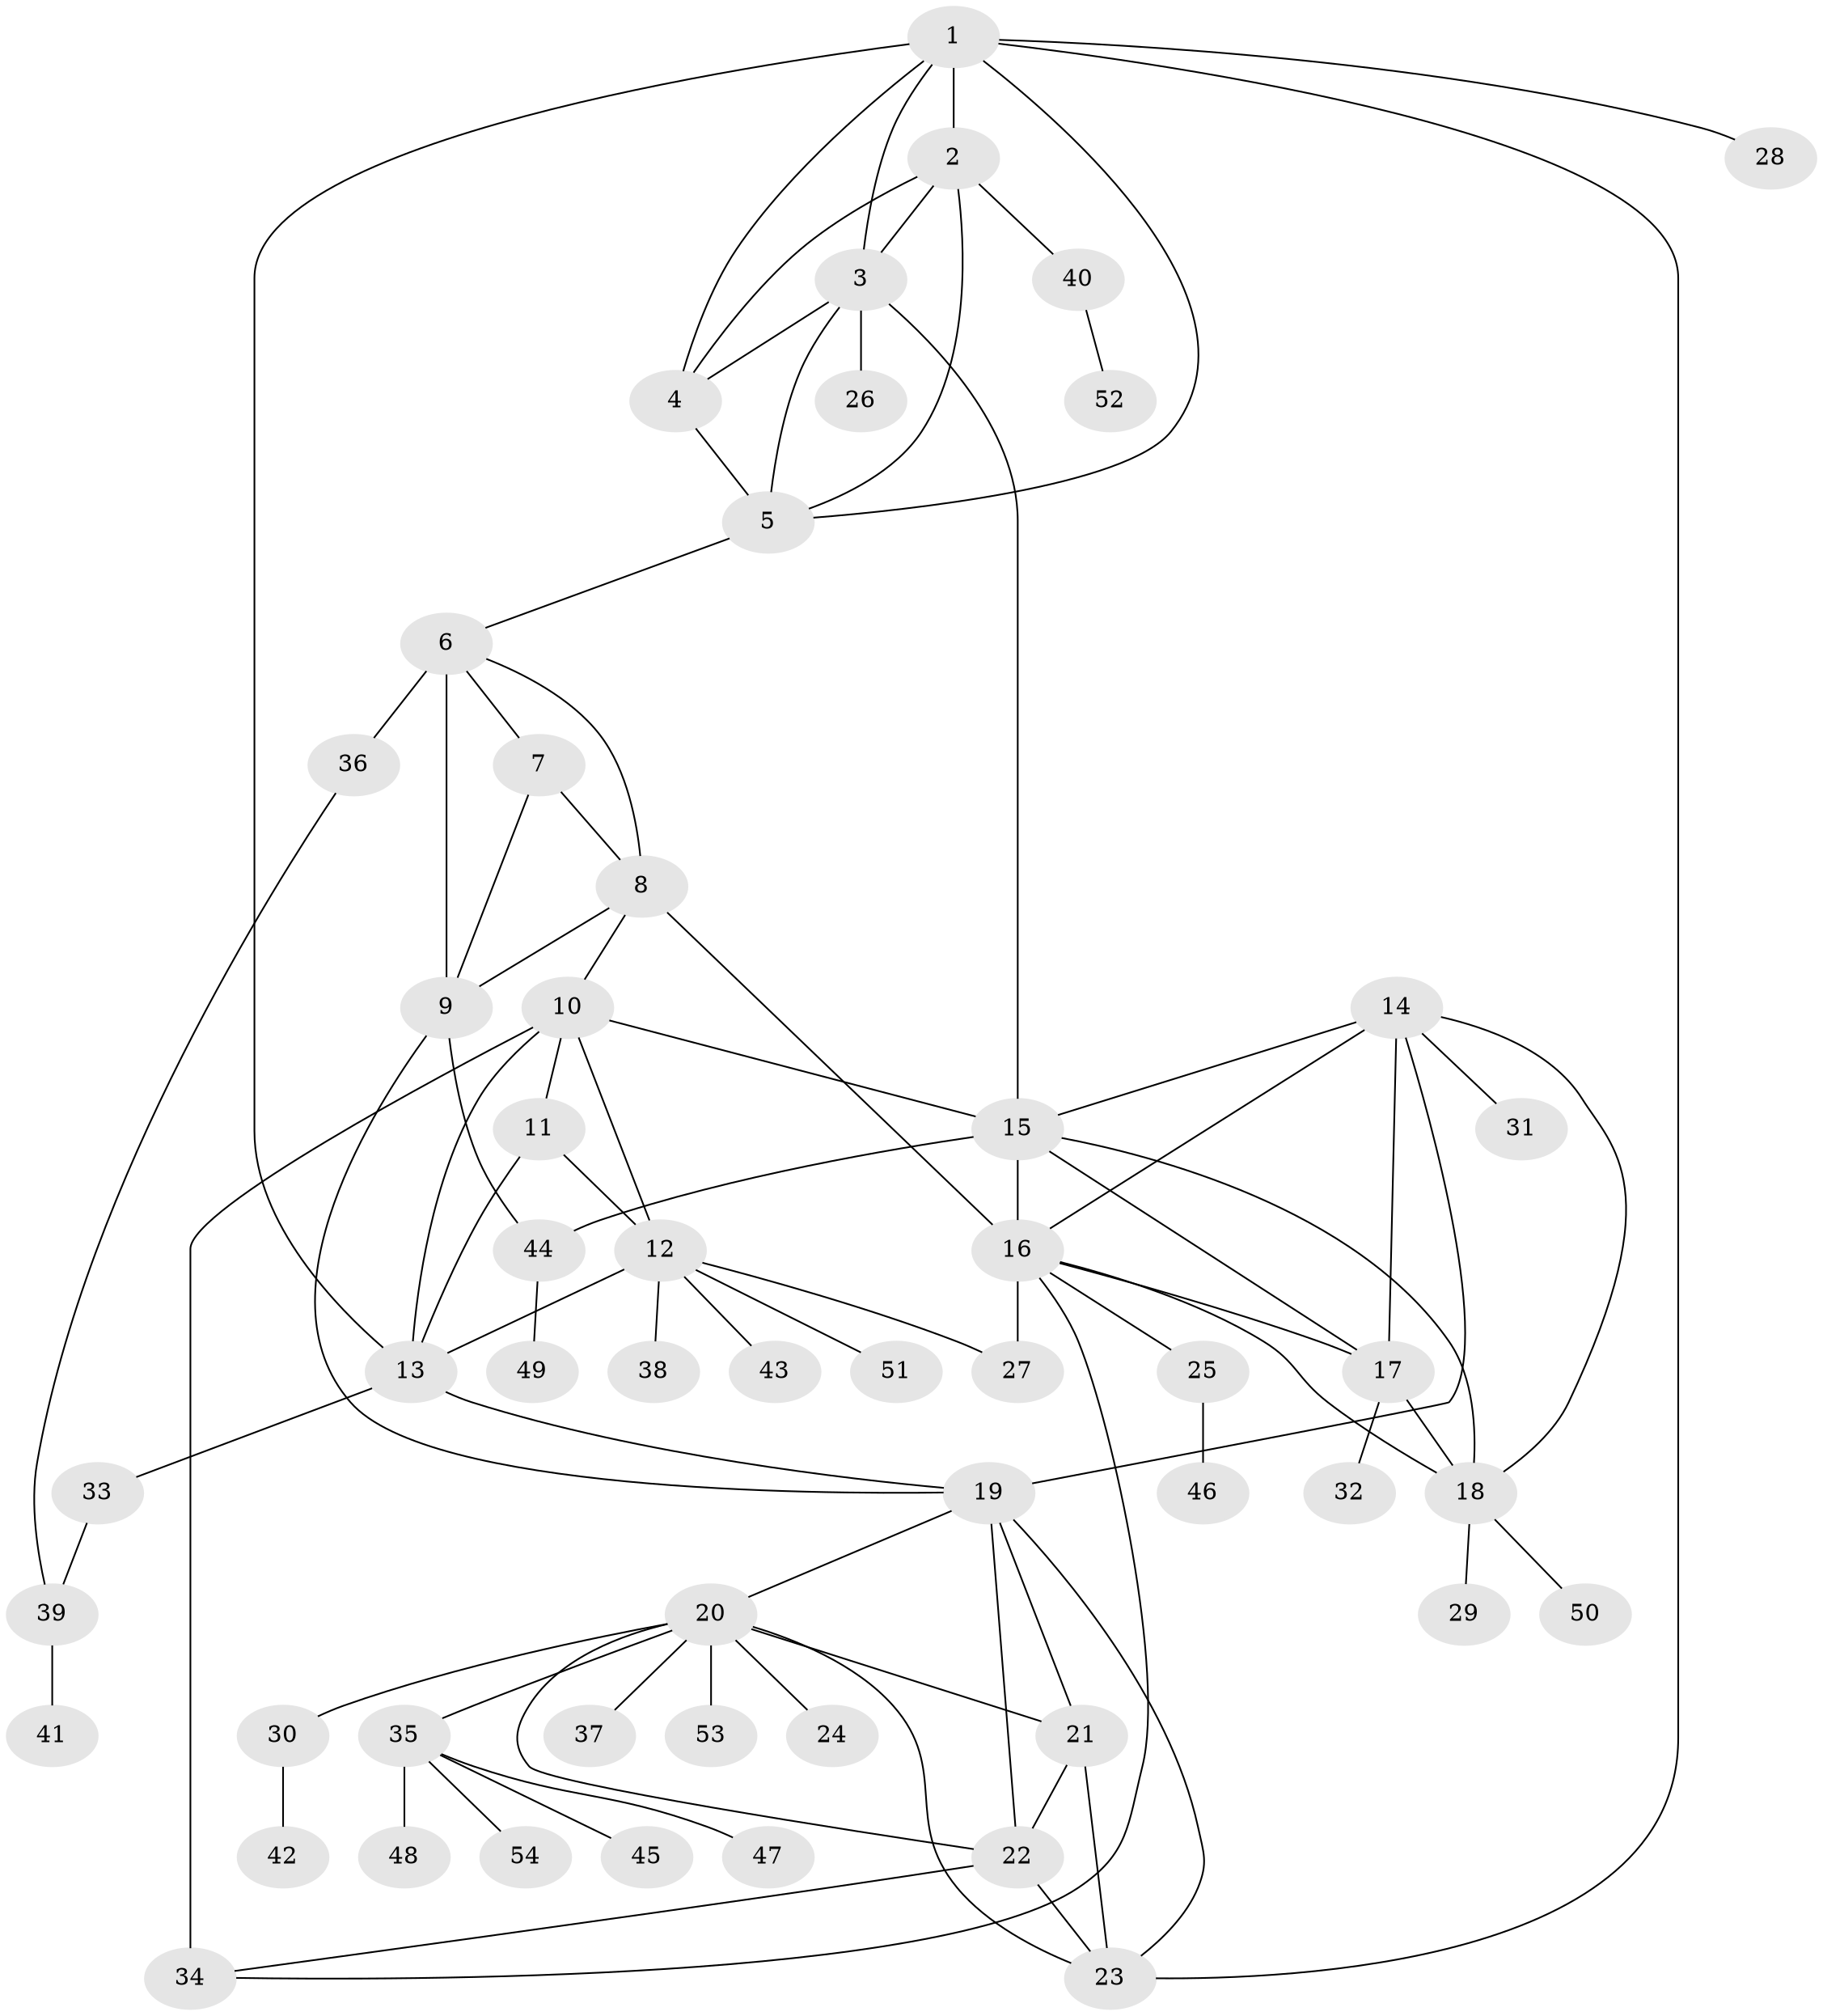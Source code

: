 // original degree distribution, {10: 0.037383177570093455, 5: 0.06542056074766354, 7: 0.018691588785046728, 6: 0.056074766355140186, 9: 0.028037383177570093, 11: 0.009345794392523364, 8: 0.028037383177570093, 1: 0.5514018691588785, 3: 0.037383177570093455, 2: 0.1588785046728972, 4: 0.009345794392523364}
// Generated by graph-tools (version 1.1) at 2025/37/03/09/25 02:37:24]
// undirected, 54 vertices, 88 edges
graph export_dot {
graph [start="1"]
  node [color=gray90,style=filled];
  1;
  2;
  3;
  4;
  5;
  6;
  7;
  8;
  9;
  10;
  11;
  12;
  13;
  14;
  15;
  16;
  17;
  18;
  19;
  20;
  21;
  22;
  23;
  24;
  25;
  26;
  27;
  28;
  29;
  30;
  31;
  32;
  33;
  34;
  35;
  36;
  37;
  38;
  39;
  40;
  41;
  42;
  43;
  44;
  45;
  46;
  47;
  48;
  49;
  50;
  51;
  52;
  53;
  54;
  1 -- 2 [weight=3.0];
  1 -- 3 [weight=1.0];
  1 -- 4 [weight=1.0];
  1 -- 5 [weight=1.0];
  1 -- 13 [weight=1.0];
  1 -- 23 [weight=1.0];
  1 -- 28 [weight=1.0];
  2 -- 3 [weight=1.0];
  2 -- 4 [weight=1.0];
  2 -- 5 [weight=1.0];
  2 -- 40 [weight=1.0];
  3 -- 4 [weight=1.0];
  3 -- 5 [weight=1.0];
  3 -- 15 [weight=1.0];
  3 -- 26 [weight=1.0];
  4 -- 5 [weight=1.0];
  5 -- 6 [weight=1.0];
  6 -- 7 [weight=1.0];
  6 -- 8 [weight=1.0];
  6 -- 9 [weight=2.0];
  6 -- 36 [weight=3.0];
  7 -- 8 [weight=1.0];
  7 -- 9 [weight=2.0];
  8 -- 9 [weight=2.0];
  8 -- 10 [weight=1.0];
  8 -- 16 [weight=5.0];
  9 -- 19 [weight=1.0];
  9 -- 44 [weight=1.0];
  10 -- 11 [weight=1.0];
  10 -- 12 [weight=1.0];
  10 -- 13 [weight=2.0];
  10 -- 15 [weight=1.0];
  10 -- 34 [weight=3.0];
  11 -- 12 [weight=1.0];
  11 -- 13 [weight=6.0];
  12 -- 13 [weight=2.0];
  12 -- 27 [weight=1.0];
  12 -- 38 [weight=1.0];
  12 -- 43 [weight=1.0];
  12 -- 51 [weight=1.0];
  13 -- 19 [weight=1.0];
  13 -- 33 [weight=1.0];
  14 -- 15 [weight=1.0];
  14 -- 16 [weight=1.0];
  14 -- 17 [weight=1.0];
  14 -- 18 [weight=1.0];
  14 -- 19 [weight=1.0];
  14 -- 31 [weight=1.0];
  15 -- 16 [weight=2.0];
  15 -- 17 [weight=1.0];
  15 -- 18 [weight=1.0];
  15 -- 44 [weight=2.0];
  16 -- 17 [weight=1.0];
  16 -- 18 [weight=1.0];
  16 -- 25 [weight=1.0];
  16 -- 27 [weight=1.0];
  16 -- 34 [weight=1.0];
  17 -- 18 [weight=1.0];
  17 -- 32 [weight=1.0];
  18 -- 29 [weight=2.0];
  18 -- 50 [weight=1.0];
  19 -- 20 [weight=1.0];
  19 -- 21 [weight=1.0];
  19 -- 22 [weight=1.0];
  19 -- 23 [weight=1.0];
  20 -- 21 [weight=1.0];
  20 -- 22 [weight=1.0];
  20 -- 23 [weight=1.0];
  20 -- 24 [weight=1.0];
  20 -- 30 [weight=1.0];
  20 -- 35 [weight=1.0];
  20 -- 37 [weight=1.0];
  20 -- 53 [weight=1.0];
  21 -- 22 [weight=1.0];
  21 -- 23 [weight=1.0];
  22 -- 23 [weight=1.0];
  22 -- 34 [weight=1.0];
  25 -- 46 [weight=1.0];
  30 -- 42 [weight=1.0];
  33 -- 39 [weight=1.0];
  35 -- 45 [weight=1.0];
  35 -- 47 [weight=1.0];
  35 -- 48 [weight=1.0];
  35 -- 54 [weight=1.0];
  36 -- 39 [weight=1.0];
  39 -- 41 [weight=1.0];
  40 -- 52 [weight=1.0];
  44 -- 49 [weight=1.0];
}
